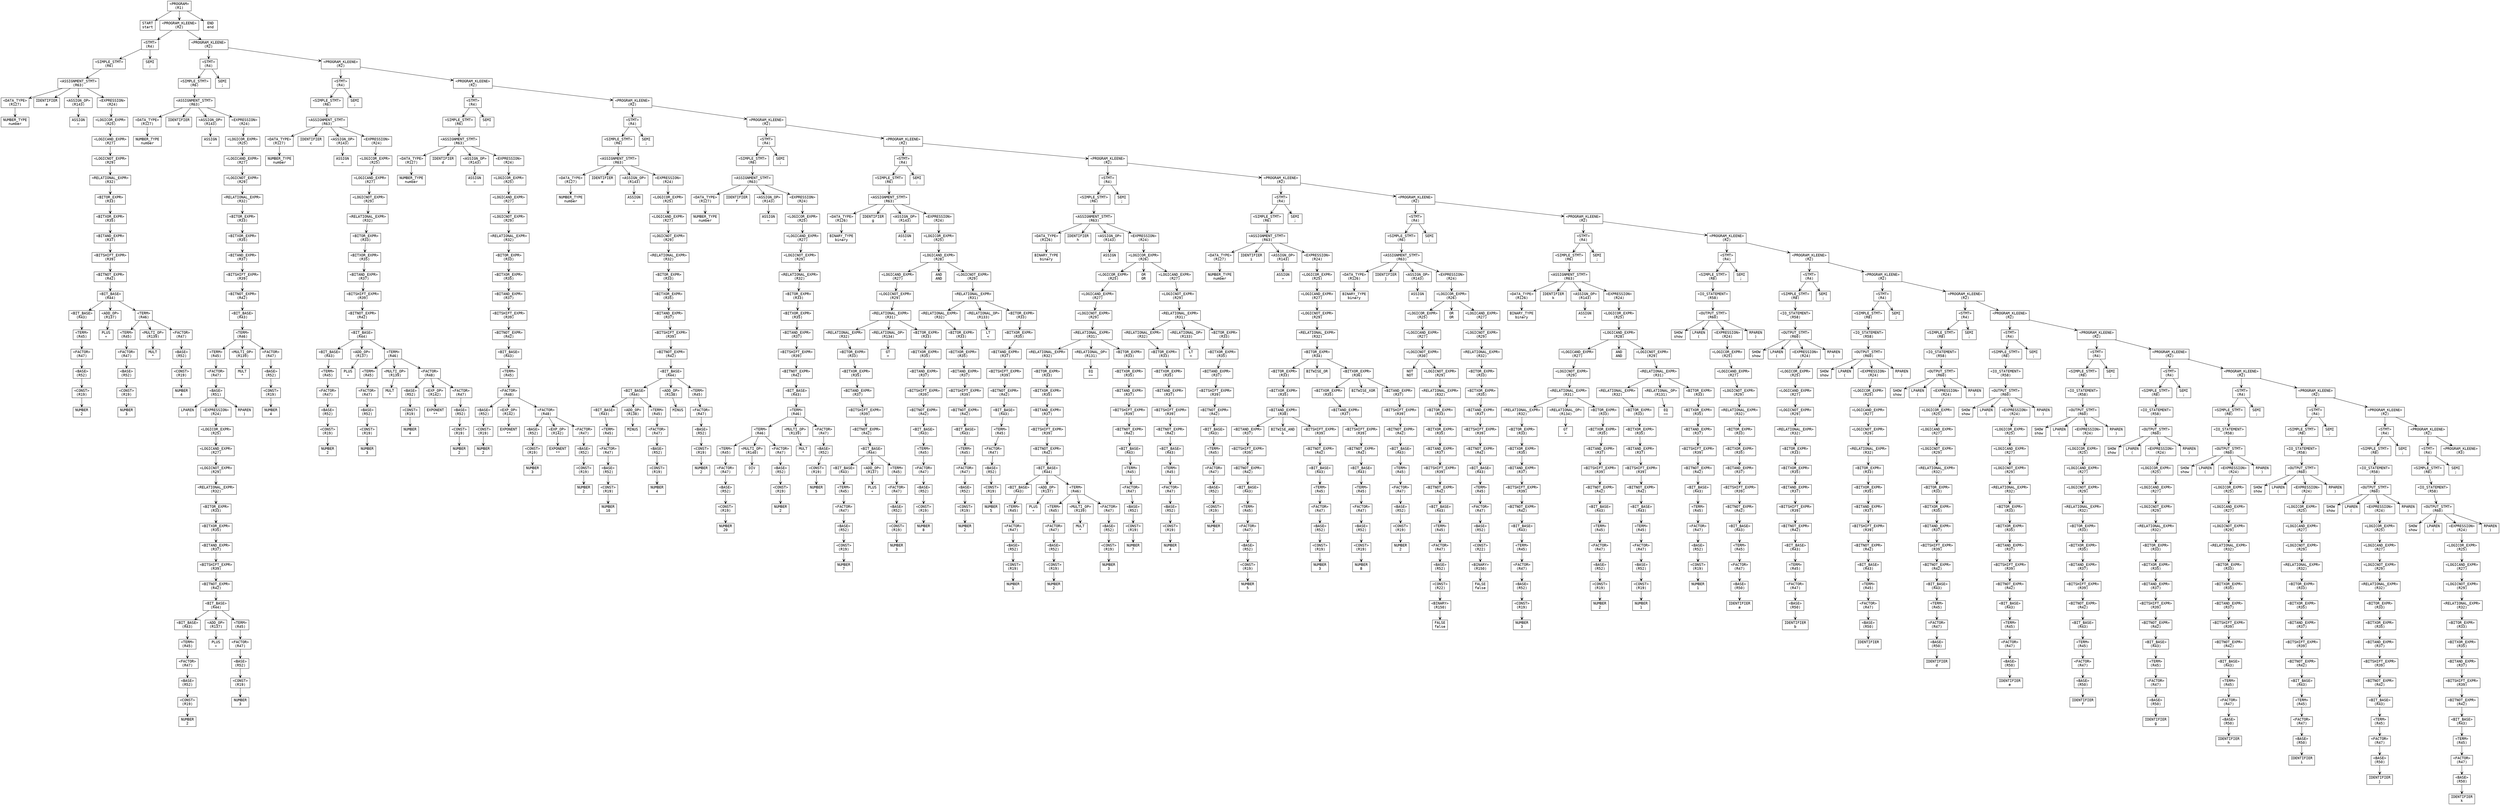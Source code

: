 digraph ParseTree {
  node [shape=box, fontname="Courier"];
  edge [arrowhead=vee];
  n700131851 [label="<PROGRAM>\n(R1)"];
  n1201800545 [label="START\nstart"];
  n700131851 -> n1201800545;
  n285769409 [label="<PROGRAM_KLEENE>\n(R2)"];
  n1536781295 [label="<STMT>\n(R4)"];
  n689754290 [label="<SIMPLE_STMT>\n(R6)"];
  n1654236199 [label="<ASSIGNMENT_STMT>\n(R63)"];
  n817180867 [label="<DATA_TYPE>\n(R127)"];
  n543417129 [label="NUMBER_TYPE\nnumber"];
  n817180867 -> n543417129;
  n1654236199 -> n817180867;
  n1865760471 [label="IDENTIFIER\na"];
  n1654236199 -> n1865760471;
  n1084360586 [label="<ASSIGN_OP>\n(R143)"];
  n1493697653 [label="ASSIGN\n="];
  n1084360586 -> n1493697653;
  n1654236199 -> n1084360586;
  n1716379350 [label="<EXPRESSION>\n(R24)"];
  n550016846 [label="<LOGICOR_EXPR>\n(R25)"];
  n1887853194 [label="<LOGICAND_EXPR>\n(R27)"];
  n1773454147 [label="<LOGICNOT_EXPR>\n(R29)"];
  n1627851725 [label="<RELATIONAL_EXPR>\n(R32)"];
  n85033540 [label="<BITOR_EXPR>\n(R33)"];
  n1199688294 [label="<BITXOR_EXPR>\n(R35)"];
  n140556046 [label="<BITAND_EXPR>\n(R37)"];
  n1373670572 [label="<BITSHIFT_EXPR>\n(R39)"];
  n1491744630 [label="<BITNOT_EXPR>\n(R42)"];
  n292619511 [label="<BIT_BASE>\n(R44)"];
  n480512272 [label="<BIT_BASE>\n(R43)"];
  n1240757188 [label="<TERM>\n(R45)"];
  n1076669451 [label="<FACTOR>\n(R47)"];
  n1499684421 [label="<BASE>\n(R52)"];
  n1697849584 [label="<CONST>\n(R19)"];
  n263394753 [label="NUMBER\n2"];
  n1697849584 -> n263394753;
  n1499684421 -> n1697849584;
  n1076669451 -> n1499684421;
  n1240757188 -> n1076669451;
  n480512272 -> n1240757188;
  n292619511 -> n480512272;
  n710589640 [label="<ADD_OP>\n(R137)"];
  n1762156208 [label="PLUS\n+"];
  n710589640 -> n1762156208;
  n292619511 -> n710589640;
  n364959681 [label="<TERM>\n(R46)"];
  n46847397 [label="<TERM>\n(R45)"];
  n2106168776 [label="<FACTOR>\n(R47)"];
  n1457498391 [label="<BASE>\n(R52)"];
  n1169294034 [label="<CONST>\n(R19)"];
  n293703740 [label="NUMBER\n3"];
  n1169294034 -> n293703740;
  n1457498391 -> n1169294034;
  n2106168776 -> n1457498391;
  n46847397 -> n2106168776;
  n364959681 -> n46847397;
  n538402833 [label="<MULTI_OP>\n(R139)"];
  n187429397 [label="MULT\n*"];
  n538402833 -> n187429397;
  n364959681 -> n538402833;
  n1583007024 [label="<FACTOR>\n(R47)"];
  n1128771255 [label="<BASE>\n(R52)"];
  n1481328934 [label="<CONST>\n(R19)"];
  n212120416 [label="NUMBER\n4"];
  n1481328934 -> n212120416;
  n1128771255 -> n1481328934;
  n1583007024 -> n1128771255;
  n364959681 -> n1583007024;
  n292619511 -> n364959681;
  n1491744630 -> n292619511;
  n1373670572 -> n1491744630;
  n140556046 -> n1373670572;
  n1199688294 -> n140556046;
  n85033540 -> n1199688294;
  n1627851725 -> n85033540;
  n1773454147 -> n1627851725;
  n1887853194 -> n1773454147;
  n550016846 -> n1887853194;
  n1716379350 -> n550016846;
  n1654236199 -> n1716379350;
  n689754290 -> n1654236199;
  n1536781295 -> n689754290;
  n81761409 [label="SEMI\n;"];
  n1536781295 -> n81761409;
  n285769409 -> n1536781295;
  n2048106683 [label="<PROGRAM_KLEENE>\n(R2)"];
  n2022954150 [label="<STMT>\n(R4)"];
  n1359300455 [label="<SIMPLE_STMT>\n(R6)"];
  n688302682 [label="<ASSIGNMENT_STMT>\n(R63)"];
  n1324859833 [label="<DATA_TYPE>\n(R127)"];
  n682035749 [label="NUMBER_TYPE\nnumber"];
  n1324859833 -> n682035749;
  n688302682 -> n1324859833;
  n1407344169 [label="IDENTIFIER\nb"];
  n688302682 -> n1407344169;
  n1336568437 [label="<ASSIGN_OP>\n(R143)"];
  n1059094576 [label="ASSIGN\n="];
  n1336568437 -> n1059094576;
  n688302682 -> n1336568437;
  n793134035 [label="<EXPRESSION>\n(R24)"];
  n1855210244 [label="<LOGICOR_EXPR>\n(R25)"];
  n1928422753 [label="<LOGICAND_EXPR>\n(R27)"];
  n1231768079 [label="<LOGICNOT_EXPR>\n(R29)"];
  n1412354090 [label="<RELATIONAL_EXPR>\n(R32)"];
  n418260424 [label="<BITOR_EXPR>\n(R33)"];
  n1640858073 [label="<BITXOR_EXPR>\n(R35)"];
  n1919255773 [label="<BITAND_EXPR>\n(R37)"];
  n1349039419 [label="<BITSHIFT_EXPR>\n(R39)"];
  n960567963 [label="<BITNOT_EXPR>\n(R42)"];
  n881821475 [label="<BIT_BASE>\n(R43)"];
  n1779613187 [label="<TERM>\n(R46)"];
  n2143690519 [label="<TERM>\n(R45)"];
  n1323452342 [label="<FACTOR>\n(R47)"];
  n110917590 [label="<BASE>\n(R51)"];
  n2038510496 [label="LPAREN\n("];
  n110917590 -> n2038510496;
  n921744672 [label="<EXPRESSION>\n(R24)"];
  n1794345919 [label="<LOGICOR_EXPR>\n(R25)"];
  n255091696 [label="<LOGICAND_EXPR>\n(R27)"];
  n2144886149 [label="<LOGICNOT_EXPR>\n(R29)"];
  n1286782699 [label="<RELATIONAL_EXPR>\n(R32)"];
  n988441265 [label="<BITOR_EXPR>\n(R33)"];
  n384677375 [label="<BITXOR_EXPR>\n(R35)"];
  n728032978 [label="<BITAND_EXPR>\n(R37)"];
  n1928872115 [label="<BITSHIFT_EXPR>\n(R39)"];
  n464389055 [label="<BITNOT_EXPR>\n(R42)"];
  n1612124024 [label="<BIT_BASE>\n(R44)"];
  n1816737758 [label="<BIT_BASE>\n(R43)"];
  n1552158524 [label="<TERM>\n(R45)"];
  n928799976 [label="<FACTOR>\n(R47)"];
  n1869146548 [label="<BASE>\n(R52)"];
  n1245365312 [label="<CONST>\n(R19)"];
  n909893588 [label="NUMBER\n2"];
  n1245365312 -> n909893588;
  n1869146548 -> n1245365312;
  n928799976 -> n1869146548;
  n1552158524 -> n928799976;
  n1816737758 -> n1552158524;
  n1612124024 -> n1816737758;
  n1674931943 [label="<ADD_OP>\n(R137)"];
  n1264066144 [label="PLUS\n+"];
  n1674931943 -> n1264066144;
  n1612124024 -> n1674931943;
  n1474087823 [label="<TERM>\n(R45)"];
  n1064397791 [label="<FACTOR>\n(R47)"];
  n2006681728 [label="<BASE>\n(R52)"];
  n2092638989 [label="<CONST>\n(R19)"];
  n1292509094 [label="NUMBER\n3"];
  n2092638989 -> n1292509094;
  n2006681728 -> n2092638989;
  n1064397791 -> n2006681728;
  n1474087823 -> n1064397791;
  n1612124024 -> n1474087823;
  n464389055 -> n1612124024;
  n1928872115 -> n464389055;
  n728032978 -> n1928872115;
  n384677375 -> n728032978;
  n988441265 -> n384677375;
  n1286782699 -> n988441265;
  n2144886149 -> n1286782699;
  n255091696 -> n2144886149;
  n1794345919 -> n255091696;
  n921744672 -> n1794345919;
  n110917590 -> n921744672;
  n2031200843 [label="RPAREN\n)"];
  n110917590 -> n2031200843;
  n1323452342 -> n110917590;
  n2143690519 -> n1323452342;
  n1779613187 -> n2143690519;
  n1390801505 [label="<MULTI_OP>\n(R139)"];
  n2011369595 [label="MULT\n*"];
  n1390801505 -> n2011369595;
  n1779613187 -> n1390801505;
  n1779029518 [label="<FACTOR>\n(R47)"];
  n515799798 [label="<BASE>\n(R52)"];
  n1672869306 [label="<CONST>\n(R19)"];
  n205148543 [label="NUMBER\n4"];
  n1672869306 -> n205148543;
  n515799798 -> n1672869306;
  n1779029518 -> n515799798;
  n1779613187 -> n1779029518;
  n881821475 -> n1779613187;
  n960567963 -> n881821475;
  n1349039419 -> n960567963;
  n1919255773 -> n1349039419;
  n1640858073 -> n1919255773;
  n418260424 -> n1640858073;
  n1412354090 -> n418260424;
  n1231768079 -> n1412354090;
  n1928422753 -> n1231768079;
  n1855210244 -> n1928422753;
  n793134035 -> n1855210244;
  n688302682 -> n793134035;
  n1359300455 -> n688302682;
  n2022954150 -> n1359300455;
  n673668944 [label="SEMI\n;"];
  n2022954150 -> n673668944;
  n2048106683 -> n2022954150;
  n1168374120 [label="<PROGRAM_KLEENE>\n(R2)"];
  n158850115 [label="<STMT>\n(R4)"];
  n1469629883 [label="<SIMPLE_STMT>\n(R6)"];
  n1163382215 [label="<ASSIGNMENT_STMT>\n(R63)"];
  n535106748 [label="<DATA_TYPE>\n(R127)"];
  n684152519 [label="NUMBER_TYPE\nnumber"];
  n535106748 -> n684152519;
  n1163382215 -> n535106748;
  n971242361 [label="IDENTIFIER\nc"];
  n1163382215 -> n971242361;
  n1109467255 [label="<ASSIGN_OP>\n(R143)"];
  n1976999035 [label="ASSIGN\n="];
  n1109467255 -> n1976999035;
  n1163382215 -> n1109467255;
  n1739955560 [label="<EXPRESSION>\n(R24)"];
  n1093372628 [label="<LOGICOR_EXPR>\n(R25)"];
  n172111902 [label="<LOGICAND_EXPR>\n(R27)"];
  n1261848681 [label="<LOGICNOT_EXPR>\n(R29)"];
  n2343610 [label="<RELATIONAL_EXPR>\n(R32)"];
  n490968384 [label="<BITOR_EXPR>\n(R33)"];
  n115006526 [label="<BITXOR_EXPR>\n(R35)"];
  n2136385932 [label="<BITAND_EXPR>\n(R37)"];
  n1635685070 [label="<BITSHIFT_EXPR>\n(R39)"];
  n1620505140 [label="<BITNOT_EXPR>\n(R42)"];
  n813562164 [label="<BIT_BASE>\n(R44)"];
  n2049780862 [label="<BIT_BASE>\n(R43)"];
  n1875912983 [label="<TERM>\n(R45)"];
  n947941771 [label="<FACTOR>\n(R47)"];
  n1743494134 [label="<BASE>\n(R52)"];
  n1958090153 [label="<CONST>\n(R19)"];
  n448791225 [label="NUMBER\n2"];
  n1958090153 -> n448791225;
  n1743494134 -> n1958090153;
  n947941771 -> n1743494134;
  n1875912983 -> n947941771;
  n2049780862 -> n1875912983;
  n813562164 -> n2049780862;
  n569844803 [label="<ADD_OP>\n(R137)"];
  n444088224 [label="PLUS\n+"];
  n569844803 -> n444088224;
  n813562164 -> n569844803;
  n1579641371 [label="<TERM>\n(R46)"];
  n1156083372 [label="<TERM>\n(R45)"];
  n1554358094 [label="<FACTOR>\n(R47)"];
  n125513285 [label="<BASE>\n(R52)"];
  n1659497219 [label="<CONST>\n(R19)"];
  n1710449916 [label="NUMBER\n3"];
  n1659497219 -> n1710449916;
  n125513285 -> n1659497219;
  n1554358094 -> n125513285;
  n1156083372 -> n1554358094;
  n1579641371 -> n1156083372;
  n366794979 [label="<MULTI_OP>\n(R139)"];
  n1259066651 [label="MULT\n*"];
  n366794979 -> n1259066651;
  n1579641371 -> n366794979;
  n1712819850 [label="<FACTOR>\n(R48)"];
  n406704688 [label="<BASE>\n(R52)"];
  n1809127956 [label="<CONST>\n(R19)"];
  n2128853368 [label="NUMBER\n4"];
  n1809127956 -> n2128853368;
  n406704688 -> n1809127956;
  n1712819850 -> n406704688;
  n609885168 [label="<EXP_OP>\n(R142)"];
  n1384177945 [label="EXPONENT\n**"];
  n609885168 -> n1384177945;
  n1712819850 -> n609885168;
  n289821927 [label="<FACTOR>\n(R47)"];
  n1921849294 [label="<BASE>\n(R52)"];
  n117180404 [label="<CONST>\n(R19)"];
  n1394718235 [label="NUMBER\n2"];
  n117180404 -> n1394718235;
  n1921849294 -> n117180404;
  n289821927 -> n1921849294;
  n1712819850 -> n289821927;
  n1579641371 -> n1712819850;
  n813562164 -> n1579641371;
  n1620505140 -> n813562164;
  n1635685070 -> n1620505140;
  n2136385932 -> n1635685070;
  n115006526 -> n2136385932;
  n490968384 -> n115006526;
  n2343610 -> n490968384;
  n1261848681 -> n2343610;
  n172111902 -> n1261848681;
  n1093372628 -> n172111902;
  n1739955560 -> n1093372628;
  n1163382215 -> n1739955560;
  n1469629883 -> n1163382215;
  n158850115 -> n1469629883;
  n1885544948 [label="SEMI\n;"];
  n158850115 -> n1885544948;
  n1168374120 -> n158850115;
  n1783266129 [label="<PROGRAM_KLEENE>\n(R2)"];
  n216994379 [label="<STMT>\n(R4)"];
  n1386278051 [label="<SIMPLE_STMT>\n(R6)"];
  n1000676226 [label="<ASSIGNMENT_STMT>\n(R63)"];
  n34369364 [label="<DATA_TYPE>\n(R127)"];
  n1980057620 [label="NUMBER_TYPE\nnumber"];
  n34369364 -> n1980057620;
  n1000676226 -> n34369364;
  n588605315 [label="IDENTIFIER\nd"];
  n1000676226 -> n588605315;
  n822022504 [label="<ASSIGN_OP>\n(R143)"];
  n1365819116 [label="ASSIGN\n="];
  n822022504 -> n1365819116;
  n1000676226 -> n822022504;
  n233904445 [label="<EXPRESSION>\n(R24)"];
  n89153151 [label="<LOGICOR_EXPR>\n(R25)"];
  n1298955244 [label="<LOGICAND_EXPR>\n(R27)"];
  n1508324211 [label="<LOGICNOT_EXPR>\n(R29)"];
  n1557852547 [label="<RELATIONAL_EXPR>\n(R32)"];
  n1543438273 [label="<BITOR_EXPR>\n(R33)"];
  n1969441865 [label="<BITXOR_EXPR>\n(R35)"];
  n360678717 [label="<BITAND_EXPR>\n(R37)"];
  n513943800 [label="<BITSHIFT_EXPR>\n(R39)"];
  n848223258 [label="<BITNOT_EXPR>\n(R42)"];
  n1566629638 [label="<BIT_BASE>\n(R43)"];
  n878706682 [label="<TERM>\n(R45)"];
  n1001776225 [label="<FACTOR>\n(R48)"];
  n2141163777 [label="<BASE>\n(R52)"];
  n618461467 [label="<CONST>\n(R19)"];
  n1865904725 [label="NUMBER\n2"];
  n618461467 -> n1865904725;
  n2141163777 -> n618461467;
  n1001776225 -> n2141163777;
  n2075460926 [label="<EXP_OP>\n(R142)"];
  n2023851216 [label="EXPONENT\n**"];
  n2075460926 -> n2023851216;
  n1001776225 -> n2075460926;
  n997637886 [label="<FACTOR>\n(R48)"];
  n1862784543 [label="<BASE>\n(R52)"];
  n1011397172 [label="<CONST>\n(R19)"];
  n1220224617 [label="NUMBER\n3"];
  n1011397172 -> n1220224617;
  n1862784543 -> n1011397172;
  n997637886 -> n1862784543;
  n1177874638 [label="<EXP_OP>\n(R142)"];
  n399667513 [label="EXPONENT\n**"];
  n1177874638 -> n399667513;
  n997637886 -> n1177874638;
  n1861396709 [label="<FACTOR>\n(R47)"];
  n2137735996 [label="<BASE>\n(R52)"];
  n515407519 [label="<CONST>\n(R19)"];
  n451387336 [label="NUMBER\n2"];
  n515407519 -> n451387336;
  n2137735996 -> n515407519;
  n1861396709 -> n2137735996;
  n997637886 -> n1861396709;
  n1001776225 -> n997637886;
  n878706682 -> n1001776225;
  n1566629638 -> n878706682;
  n848223258 -> n1566629638;
  n513943800 -> n848223258;
  n360678717 -> n513943800;
  n1969441865 -> n360678717;
  n1543438273 -> n1969441865;
  n1557852547 -> n1543438273;
  n1508324211 -> n1557852547;
  n1298955244 -> n1508324211;
  n89153151 -> n1298955244;
  n233904445 -> n89153151;
  n1000676226 -> n233904445;
  n1386278051 -> n1000676226;
  n216994379 -> n1386278051;
  n1638509041 [label="SEMI\n;"];
  n216994379 -> n1638509041;
  n1783266129 -> n216994379;
  n1157522523 [label="<PROGRAM_KLEENE>\n(R2)"];
  n426751709 [label="<STMT>\n(R4)"];
  n1062237159 [label="<SIMPLE_STMT>\n(R6)"];
  n320517085 [label="<ASSIGNMENT_STMT>\n(R63)"];
  n619823449 [label="<DATA_TYPE>\n(R127)"];
  n1078743620 [label="NUMBER_TYPE\nnumber"];
  n619823449 -> n1078743620;
  n320517085 -> n619823449;
  n2084556513 [label="IDENTIFIER\ne"];
  n320517085 -> n2084556513;
  n989667040 [label="<ASSIGN_OP>\n(R143)"];
  n271379439 [label="ASSIGN\n="];
  n989667040 -> n271379439;
  n320517085 -> n989667040;
  n844121564 [label="<EXPRESSION>\n(R24)"];
  n815455665 [label="<LOGICOR_EXPR>\n(R25)"];
  n1648545628 [label="<LOGICAND_EXPR>\n(R27)"];
  n356922216 [label="<LOGICNOT_EXPR>\n(R29)"];
  n621345465 [label="<RELATIONAL_EXPR>\n(R32)"];
  n1134152956 [label="<BITOR_EXPR>\n(R33)"];
  n928371708 [label="<BITXOR_EXPR>\n(R35)"];
  n321678093 [label="<BITAND_EXPR>\n(R37)"];
  n1897105123 [label="<BITSHIFT_EXPR>\n(R39)"];
  n2086685201 [label="<BITNOT_EXPR>\n(R42)"];
  n1706277970 [label="<BIT_BASE>\n(R44)"];
  n364365802 [label="<BIT_BASE>\n(R44)"];
  n2029944609 [label="<BIT_BASE>\n(R43)"];
  n112231149 [label="<TERM>\n(R45)"];
  n2115632965 [label="<FACTOR>\n(R47)"];
  n1429929979 [label="<BASE>\n(R52)"];
  n1589019914 [label="<CONST>\n(R19)"];
  n1553191899 [label="NUMBER\n10"];
  n1589019914 -> n1553191899;
  n1429929979 -> n1589019914;
  n2115632965 -> n1429929979;
  n112231149 -> n2115632965;
  n2029944609 -> n112231149;
  n364365802 -> n2029944609;
  n1833037019 [label="<ADD_OP>\n(R138)"];
  n1862665135 [label="MINUS\n-"];
  n1833037019 -> n1862665135;
  n364365802 -> n1833037019;
  n99767696 [label="<TERM>\n(R45)"];
  n1195197438 [label="<FACTOR>\n(R47)"];
  n628644086 [label="<BASE>\n(R52)"];
  n2059156621 [label="<CONST>\n(R19)"];
  n1844816031 [label="NUMBER\n4"];
  n2059156621 -> n1844816031;
  n628644086 -> n2059156621;
  n1195197438 -> n628644086;
  n99767696 -> n1195197438;
  n364365802 -> n99767696;
  n1706277970 -> n364365802;
  n1081746540 [label="<ADD_OP>\n(R138)"];
  n656571261 [label="MINUS\n-"];
  n1081746540 -> n656571261;
  n1706277970 -> n1081746540;
  n1013015360 [label="<TERM>\n(R45)"];
  n2089850115 [label="<FACTOR>\n(R47)"];
  n1834522553 [label="<BASE>\n(R52)"];
  n1494610172 [label="<CONST>\n(R19)"];
  n1859777533 [label="NUMBER\n2"];
  n1494610172 -> n1859777533;
  n1834522553 -> n1494610172;
  n2089850115 -> n1834522553;
  n1013015360 -> n2089850115;
  n1706277970 -> n1013015360;
  n2086685201 -> n1706277970;
  n1897105123 -> n2086685201;
  n321678093 -> n1897105123;
  n928371708 -> n321678093;
  n1134152956 -> n928371708;
  n621345465 -> n1134152956;
  n356922216 -> n621345465;
  n1648545628 -> n356922216;
  n815455665 -> n1648545628;
  n844121564 -> n815455665;
  n320517085 -> n844121564;
  n1062237159 -> n320517085;
  n426751709 -> n1062237159;
  n379145128 [label="SEMI\n;"];
  n426751709 -> n379145128;
  n1157522523 -> n426751709;
  n1070986141 [label="<PROGRAM_KLEENE>\n(R2)"];
  n1227974283 [label="<STMT>\n(R4)"];
  n1758863947 [label="<SIMPLE_STMT>\n(R6)"];
  n885973234 [label="<ASSIGNMENT_STMT>\n(R63)"];
  n613917933 [label="<DATA_TYPE>\n(R127)"];
  n1724943306 [label="NUMBER_TYPE\nnumber"];
  n613917933 -> n1724943306;
  n885973234 -> n613917933;
  n1070410017 [label="IDENTIFIER\nf"];
  n885973234 -> n1070410017;
  n2093455194 [label="<ASSIGN_OP>\n(R143)"];
  n1701770467 [label="ASSIGN\n="];
  n2093455194 -> n1701770467;
  n885973234 -> n2093455194;
  n126008671 [label="<EXPRESSION>\n(R24)"];
  n1364199599 [label="<LOGICOR_EXPR>\n(R25)"];
  n300755096 [label="<LOGICAND_EXPR>\n(R27)"];
  n62263210 [label="<LOGICNOT_EXPR>\n(R29)"];
  n290206406 [label="<RELATIONAL_EXPR>\n(R32)"];
  n1074287920 [label="<BITOR_EXPR>\n(R33)"];
  n953752641 [label="<BITXOR_EXPR>\n(R35)"];
  n186748847 [label="<BITAND_EXPR>\n(R37)"];
  n2072729103 [label="<BITSHIFT_EXPR>\n(R39)"];
  n2032676251 [label="<BITNOT_EXPR>\n(R42)"];
  n165875179 [label="<BIT_BASE>\n(R43)"];
  n246986639 [label="<TERM>\n(R46)"];
  n799191929 [label="<TERM>\n(R46)"];
  n400431075 [label="<TERM>\n(R45)"];
  n113499302 [label="<FACTOR>\n(R47)"];
  n1301026622 [label="<BASE>\n(R52)"];
  n1997495437 [label="<CONST>\n(R19)"];
  n269036672 [label="NUMBER\n20"];
  n1997495437 -> n269036672;
  n1301026622 -> n1997495437;
  n113499302 -> n1301026622;
  n400431075 -> n113499302;
  n799191929 -> n400431075;
  n137884875 [label="<MULTI_OP>\n(R140)"];
  n623851284 [label="DIV\n/"];
  n137884875 -> n623851284;
  n799191929 -> n137884875;
  n675937288 [label="<FACTOR>\n(R47)"];
  n1912453293 [label="<BASE>\n(R52)"];
  n1180408821 [label="<CONST>\n(R19)"];
  n437289917 [label="NUMBER\n2"];
  n1180408821 -> n437289917;
  n1912453293 -> n1180408821;
  n675937288 -> n1912453293;
  n799191929 -> n675937288;
  n246986639 -> n799191929;
  n2111739211 [label="<MULTI_OP>\n(R139)"];
  n1643803277 [label="MULT\n*"];
  n2111739211 -> n1643803277;
  n246986639 -> n2111739211;
  n2070202740 [label="<FACTOR>\n(R47)"];
  n1710727374 [label="<BASE>\n(R52)"];
  n1812596214 [label="<CONST>\n(R19)"];
  n1591114976 [label="NUMBER\n5"];
  n1812596214 -> n1591114976;
  n1710727374 -> n1812596214;
  n2070202740 -> n1710727374;
  n246986639 -> n2070202740;
  n165875179 -> n246986639;
  n2032676251 -> n165875179;
  n2072729103 -> n2032676251;
  n186748847 -> n2072729103;
  n953752641 -> n186748847;
  n1074287920 -> n953752641;
  n290206406 -> n1074287920;
  n62263210 -> n290206406;
  n300755096 -> n62263210;
  n1364199599 -> n300755096;
  n126008671 -> n1364199599;
  n885973234 -> n126008671;
  n1758863947 -> n885973234;
  n1227974283 -> n1758863947;
  n61088039 [label="SEMI\n;"];
  n1227974283 -> n61088039;
  n1070986141 -> n1227974283;
  n1527582797 [label="<PROGRAM_KLEENE>\n(R2)"];
  n1729403759 [label="<STMT>\n(R4)"];
  n172542481 [label="<SIMPLE_STMT>\n(R6)"];
  n675770214 [label="<ASSIGNMENT_STMT>\n(R63)"];
  n461086043 [label="<DATA_TYPE>\n(R126)"];
  n1492624056 [label="BINARY_TYPE\nbinary"];
  n461086043 -> n1492624056;
  n675770214 -> n461086043;
  n337896437 [label="IDENTIFIER\ng"];
  n675770214 -> n337896437;
  n118260296 [label="<ASSIGN_OP>\n(R143)"];
  n1088050871 [label="ASSIGN\n="];
  n118260296 -> n1088050871;
  n675770214 -> n118260296;
  n626908790 [label="<EXPRESSION>\n(R24)"];
  n778743139 [label="<LOGICOR_EXPR>\n(R25)"];
  n1293382692 [label="<LOGICAND_EXPR>\n(R28)"];
  n1609235679 [label="<LOGICAND_EXPR>\n(R27)"];
  n344926010 [label="<LOGICNOT_EXPR>\n(R29)"];
  n1878364541 [label="<RELATIONAL_EXPR>\n(R31)"];
  n431324915 [label="<RELATIONAL_EXPR>\n(R32)"];
  n288449822 [label="<BITOR_EXPR>\n(R33)"];
  n2095720181 [label="<BITXOR_EXPR>\n(R35)"];
  n1062678124 [label="<BITAND_EXPR>\n(R37)"];
  n220700051 [label="<BITSHIFT_EXPR>\n(R39)"];
  n396624060 [label="<BITNOT_EXPR>\n(R42)"];
  n978604339 [label="<BIT_BASE>\n(R44)"];
  n1014381659 [label="<BIT_BASE>\n(R43)"];
  n218953027 [label="<TERM>\n(R45)"];
  n983213502 [label="<FACTOR>\n(R47)"];
  n585082391 [label="<BASE>\n(R52)"];
  n801559283 [label="<CONST>\n(R19)"];
  n1166707877 [label="NUMBER\n7"];
  n801559283 -> n1166707877;
  n585082391 -> n801559283;
  n983213502 -> n585082391;
  n218953027 -> n983213502;
  n1014381659 -> n218953027;
  n978604339 -> n1014381659;
  n710043391 [label="<ADD_OP>\n(R137)"];
  n1969394364 [label="PLUS\n+"];
  n710043391 -> n1969394364;
  n978604339 -> n710043391;
  n1823119273 [label="<TERM>\n(R45)"];
  n2102710589 [label="<FACTOR>\n(R47)"];
  n1149773302 [label="<BASE>\n(R52)"];
  n631158953 [label="<CONST>\n(R19)"];
  n498168940 [label="NUMBER\n3"];
  n631158953 -> n498168940;
  n1149773302 -> n631158953;
  n2102710589 -> n1149773302;
  n1823119273 -> n2102710589;
  n978604339 -> n1823119273;
  n396624060 -> n978604339;
  n220700051 -> n396624060;
  n1062678124 -> n220700051;
  n2095720181 -> n1062678124;
  n288449822 -> n2095720181;
  n431324915 -> n288449822;
  n1878364541 -> n431324915;
  n1186436062 [label="<RELATIONAL_OP>\n(R134)"];
  n1133885803 [label="GT\n>"];
  n1186436062 -> n1133885803;
  n1878364541 -> n1186436062;
  n320739904 [label="<BITOR_EXPR>\n(R33)"];
  n93982299 [label="<BITXOR_EXPR>\n(R35)"];
  n2143896661 [label="<BITAND_EXPR>\n(R37)"];
  n293205030 [label="<BITSHIFT_EXPR>\n(R39)"];
  n1926639699 [label="<BITNOT_EXPR>\n(R42)"];
  n669716612 [label="<BIT_BASE>\n(R43)"];
  n305468352 [label="<TERM>\n(R45)"];
  n1286802788 [label="<FACTOR>\n(R47)"];
  n262469641 [label="<BASE>\n(R52)"];
  n1890887241 [label="<CONST>\n(R19)"];
  n1252331660 [label="NUMBER\n8"];
  n1890887241 -> n1252331660;
  n262469641 -> n1890887241;
  n1286802788 -> n262469641;
  n305468352 -> n1286802788;
  n669716612 -> n305468352;
  n1926639699 -> n669716612;
  n293205030 -> n1926639699;
  n2143896661 -> n293205030;
  n93982299 -> n2143896661;
  n320739904 -> n93982299;
  n1878364541 -> n320739904;
  n344926010 -> n1878364541;
  n1609235679 -> n344926010;
  n1293382692 -> n1609235679;
  n514456721 [label="AND\nAND"];
  n1293382692 -> n514456721;
  n920988669 [label="<LOGICNOT_EXPR>\n(R29)"];
  n1672889734 [label="<RELATIONAL_EXPR>\n(R31)"];
  n24446988 [label="<RELATIONAL_EXPR>\n(R32)"];
  n1349071303 [label="<BITOR_EXPR>\n(R33)"];
  n1338786548 [label="<BITXOR_EXPR>\n(R35)"];
  n503817470 [label="<BITAND_EXPR>\n(R37)"];
  n932969050 [label="<BITSHIFT_EXPR>\n(R39)"];
  n778371687 [label="<BITNOT_EXPR>\n(R42)"];
  n59977405 [label="<BIT_BASE>\n(R43)"];
  n546327141 [label="<TERM>\n(R45)"];
  n1219575047 [label="<FACTOR>\n(R47)"];
  n1312909388 [label="<BASE>\n(R52)"];
  n1421689343 [label="<CONST>\n(R19)"];
  n1985800815 [label="NUMBER\n2"];
  n1421689343 -> n1985800815;
  n1312909388 -> n1421689343;
  n1219575047 -> n1312909388;
  n546327141 -> n1219575047;
  n59977405 -> n546327141;
  n778371687 -> n59977405;
  n932969050 -> n778371687;
  n503817470 -> n932969050;
  n1338786548 -> n503817470;
  n1349071303 -> n1338786548;
  n24446988 -> n1349071303;
  n1672889734 -> n24446988;
  n927250598 [label="<RELATIONAL_OP>\n(R133)"];
  n1912780042 [label="LT\n<"];
  n927250598 -> n1912780042;
  n1672889734 -> n927250598;
  n1276030988 [label="<BITOR_EXPR>\n(R33)"];
  n1569731696 [label="<BITXOR_EXPR>\n(R35)"];
  n1325610732 [label="<BITAND_EXPR>\n(R37)"];
  n684617955 [label="<BITSHIFT_EXPR>\n(R39)"];
  n301542182 [label="<BITNOT_EXPR>\n(R42)"];
  n1293336285 [label="<BIT_BASE>\n(R43)"];
  n468997573 [label="<TERM>\n(R45)"];
  n1088845616 [label="<FACTOR>\n(R47)"];
  n404669457 [label="<BASE>\n(R52)"];
  n1611035033 [label="<CONST>\n(R19)"];
  n1508198945 [label="NUMBER\n5"];
  n1611035033 -> n1508198945;
  n404669457 -> n1611035033;
  n1088845616 -> n404669457;
  n468997573 -> n1088845616;
  n1293336285 -> n468997573;
  n301542182 -> n1293336285;
  n684617955 -> n301542182;
  n1325610732 -> n684617955;
  n1569731696 -> n1325610732;
  n1276030988 -> n1569731696;
  n1672889734 -> n1276030988;
  n920988669 -> n1672889734;
  n1293382692 -> n920988669;
  n778743139 -> n1293382692;
  n626908790 -> n778743139;
  n675770214 -> n626908790;
  n172542481 -> n675770214;
  n1729403759 -> n172542481;
  n717875674 [label="SEMI\n;"];
  n1729403759 -> n717875674;
  n1527582797 -> n1729403759;
  n1142529758 [label="<PROGRAM_KLEENE>\n(R2)"];
  n390116733 [label="<STMT>\n(R4)"];
  n1686585846 [label="<SIMPLE_STMT>\n(R6)"];
  n23458693 [label="<ASSIGNMENT_STMT>\n(R63)"];
  n159543833 [label="<DATA_TYPE>\n(R126)"];
  n461096201 [label="BINARY_TYPE\nbinary"];
  n159543833 -> n461096201;
  n23458693 -> n159543833;
  n1169014625 [label="IDENTIFIER\nh"];
  n23458693 -> n1169014625;
  n1803195786 [label="<ASSIGN_OP>\n(R143)"];
  n1903308870 [label="ASSIGN\n="];
  n1803195786 -> n1903308870;
  n23458693 -> n1803195786;
  n887415020 [label="<EXPRESSION>\n(R24)"];
  n479860646 [label="<LOGICOR_EXPR>\n(R26)"];
  n603133818 [label="<LOGICOR_EXPR>\n(R25)"];
  n1139008322 [label="<LOGICAND_EXPR>\n(R27)"];
  n1351850066 [label="<LOGICNOT_EXPR>\n(R29)"];
  n486052545 [label="<RELATIONAL_EXPR>\n(R31)"];
  n655040227 [label="<RELATIONAL_EXPR>\n(R32)"];
  n2066612403 [label="<BITOR_EXPR>\n(R33)"];
  n934499980 [label="<BITXOR_EXPR>\n(R35)"];
  n1862644769 [label="<BITAND_EXPR>\n(R37)"];
  n268845860 [label="<BITSHIFT_EXPR>\n(R39)"];
  n455533071 [label="<BITNOT_EXPR>\n(R42)"];
  n906805457 [label="<BIT_BASE>\n(R44)"];
  n1961545357 [label="<BIT_BASE>\n(R43)"];
  n1448586327 [label="<TERM>\n(R45)"];
  n2060257800 [label="<FACTOR>\n(R47)"];
  n706172872 [label="<BASE>\n(R52)"];
  n137063073 [label="<CONST>\n(R19)"];
  n1677023975 [label="NUMBER\n1"];
  n137063073 -> n1677023975;
  n706172872 -> n137063073;
  n2060257800 -> n706172872;
  n1448586327 -> n2060257800;
  n1961545357 -> n1448586327;
  n906805457 -> n1961545357;
  n1912242651 [label="<ADD_OP>\n(R137)"];
  n1640177979 [label="PLUS\n+"];
  n1912242651 -> n1640177979;
  n906805457 -> n1912242651;
  n846082496 [label="<TERM>\n(R46)"];
  n2072340232 [label="<TERM>\n(R45)"];
  n1582614010 [label="<FACTOR>\n(R47)"];
  n652672498 [label="<BASE>\n(R52)"];
  n1707419871 [label="<CONST>\n(R19)"];
  n891858504 [label="NUMBER\n2"];
  n1707419871 -> n891858504;
  n652672498 -> n1707419871;
  n1582614010 -> n652672498;
  n2072340232 -> n1582614010;
  n846082496 -> n2072340232;
  n1303107074 [label="<MULTI_OP>\n(R139)"];
  n1555282728 [label="MULT\n*"];
  n1303107074 -> n1555282728;
  n846082496 -> n1303107074;
  n285008817 [label="<FACTOR>\n(R47)"];
  n1616266504 [label="<BASE>\n(R52)"];
  n1935578310 [label="<CONST>\n(R19)"];
  n854920062 [label="NUMBER\n3"];
  n1935578310 -> n854920062;
  n1616266504 -> n1935578310;
  n285008817 -> n1616266504;
  n846082496 -> n285008817;
  n906805457 -> n846082496;
  n455533071 -> n906805457;
  n268845860 -> n455533071;
  n1862644769 -> n268845860;
  n934499980 -> n1862644769;
  n2066612403 -> n934499980;
  n655040227 -> n2066612403;
  n486052545 -> n655040227;
  n1164154874 [label="<RELATIONAL_OP>\n(R131)"];
  n399504475 [label="EQ\n=="];
  n1164154874 -> n399504475;
  n486052545 -> n1164154874;
  n280013504 [label="<BITOR_EXPR>\n(R33)"];
  n168095059 [label="<BITXOR_EXPR>\n(R35)"];
  n1392601006 [label="<BITAND_EXPR>\n(R37)"];
  n990129337 [label="<BITSHIFT_EXPR>\n(R39)"];
  n787965875 [label="<BITNOT_EXPR>\n(R42)"];
  n53770571 [label="<BIT_BASE>\n(R43)"];
  n1531986580 [label="<TERM>\n(R45)"];
  n1093393571 [label="<FACTOR>\n(R47)"];
  n1416950218 [label="<BASE>\n(R52)"];
  n1957307438 [label="<CONST>\n(R19)"];
  n767003853 [label="NUMBER\n7"];
  n1957307438 -> n767003853;
  n1416950218 -> n1957307438;
  n1093393571 -> n1416950218;
  n1531986580 -> n1093393571;
  n53770571 -> n1531986580;
  n787965875 -> n53770571;
  n990129337 -> n787965875;
  n1392601006 -> n990129337;
  n168095059 -> n1392601006;
  n280013504 -> n168095059;
  n486052545 -> n280013504;
  n1351850066 -> n486052545;
  n1139008322 -> n1351850066;
  n603133818 -> n1139008322;
  n479860646 -> n603133818;
  n853967644 [label="OR\nOR"];
  n479860646 -> n853967644;
  n1106234923 [label="<LOGICAND_EXPR>\n(R27)"];
  n1681987948 [label="<LOGICNOT_EXPR>\n(R29)"];
  n1963008205 [label="<RELATIONAL_EXPR>\n(R31)"];
  n1937351442 [label="<RELATIONAL_EXPR>\n(R32)"];
  n1289266624 [label="<BITOR_EXPR>\n(R33)"];
  n540958542 [label="<BITXOR_EXPR>\n(R35)"];
  n1556419788 [label="<BITAND_EXPR>\n(R37)"];
  n1645895029 [label="<BITSHIFT_EXPR>\n(R39)"];
  n1801781843 [label="<BITNOT_EXPR>\n(R42)"];
  n963900510 [label="<BIT_BASE>\n(R43)"];
  n1306846408 [label="<TERM>\n(R45)"];
  n2108029428 [label="<FACTOR>\n(R47)"];
  n1041308553 [label="<BASE>\n(R52)"];
  n409393425 [label="<CONST>\n(R19)"];
  n1917762673 [label="NUMBER\n4"];
  n409393425 -> n1917762673;
  n1041308553 -> n409393425;
  n2108029428 -> n1041308553;
  n1306846408 -> n2108029428;
  n963900510 -> n1306846408;
  n1801781843 -> n963900510;
  n1645895029 -> n1801781843;
  n1556419788 -> n1645895029;
  n540958542 -> n1556419788;
  n1289266624 -> n540958542;
  n1937351442 -> n1289266624;
  n1963008205 -> n1937351442;
  n544641429 [label="<RELATIONAL_OP>\n(R133)"];
  n378346305 [label="LT\n<"];
  n544641429 -> n378346305;
  n1963008205 -> n544641429;
  n940439248 [label="<BITOR_EXPR>\n(R33)"];
  n1059551380 [label="<BITXOR_EXPR>\n(R35)"];
  n734641372 [label="<BITAND_EXPR>\n(R37)"];
  n1432419831 [label="<BITSHIFT_EXPR>\n(R39)"];
  n34351869 [label="<BITNOT_EXPR>\n(R42)"];
  n116068848 [label="<BIT_BASE>\n(R43)"];
  n1621254829 [label="<TERM>\n(R45)"];
  n855614475 [label="<FACTOR>\n(R47)"];
  n1372007275 [label="<BASE>\n(R52)"];
  n268289074 [label="<CONST>\n(R19)"];
  n2084137066 [label="NUMBER\n2"];
  n268289074 -> n2084137066;
  n1372007275 -> n268289074;
  n855614475 -> n1372007275;
  n1621254829 -> n855614475;
  n116068848 -> n1621254829;
  n34351869 -> n116068848;
  n1432419831 -> n34351869;
  n734641372 -> n1432419831;
  n1059551380 -> n734641372;
  n940439248 -> n1059551380;
  n1963008205 -> n940439248;
  n1681987948 -> n1963008205;
  n1106234923 -> n1681987948;
  n479860646 -> n1106234923;
  n887415020 -> n479860646;
  n23458693 -> n887415020;
  n1686585846 -> n23458693;
  n390116733 -> n1686585846;
  n866735130 [label="SEMI\n;"];
  n390116733 -> n866735130;
  n1142529758 -> n390116733;
  n1541254519 [label="<PROGRAM_KLEENE>\n(R2)"];
  n979381866 [label="<STMT>\n(R4)"];
  n221080436 [label="<SIMPLE_STMT>\n(R6)"];
  n1960699727 [label="<ASSIGNMENT_STMT>\n(R63)"];
  n1121802934 [label="<DATA_TYPE>\n(R127)"];
  n2046115833 [label="NUMBER_TYPE\nnumber"];
  n1121802934 -> n2046115833;
  n1960699727 -> n1121802934;
  n535137656 [label="IDENTIFIER\ni"];
  n1960699727 -> n535137656;
  n68810324 [label="<ASSIGN_OP>\n(R143)"];
  n750326923 [label="ASSIGN\n="];
  n68810324 -> n750326923;
  n1960699727 -> n68810324;
  n2086927378 [label="<EXPRESSION>\n(R24)"];
  n1339961515 [label="<LOGICOR_EXPR>\n(R25)"];
  n79610962 [label="<LOGICAND_EXPR>\n(R27)"];
  n1623688450 [label="<LOGICNOT_EXPR>\n(R29)"];
  n52917860 [label="<RELATIONAL_EXPR>\n(R32)"];
  n1036146115 [label="<BITOR_EXPR>\n(R34)"];
  n1328323197 [label="<BITOR_EXPR>\n(R33)"];
  n320858383 [label="<BITXOR_EXPR>\n(R35)"];
  n724777310 [label="<BITAND_EXPR>\n(R38)"];
  n74456502 [label="<BITAND_EXPR>\n(R37)"];
  n799313975 [label="<BITSHIFT_EXPR>\n(R39)"];
  n1134515037 [label="<BITNOT_EXPR>\n(R42)"];
  n1909746617 [label="<BIT_BASE>\n(R43)"];
  n1976386968 [label="<TERM>\n(R45)"];
  n2128823870 [label="<FACTOR>\n(R47)"];
  n1197471492 [label="<BASE>\n(R52)"];
  n361022965 [label="<CONST>\n(R19)"];
  n175813464 [label="NUMBER\n5"];
  n361022965 -> n175813464;
  n1197471492 -> n361022965;
  n2128823870 -> n1197471492;
  n1976386968 -> n2128823870;
  n1909746617 -> n1976386968;
  n1134515037 -> n1909746617;
  n799313975 -> n1134515037;
  n74456502 -> n799313975;
  n724777310 -> n74456502;
  n1858913951 [label="BITWISE_AND\n&"];
  n724777310 -> n1858913951;
  n1444146069 [label="<BITSHIFT_EXPR>\n(R39)"];
  n1695233999 [label="<BITNOT_EXPR>\n(R42)"];
  n984918085 [label="<BIT_BASE>\n(R43)"];
  n851732914 [label="<TERM>\n(R45)"];
  n2076341052 [label="<FACTOR>\n(R47)"];
  n1196136132 [label="<BASE>\n(R52)"];
  n1478686952 [label="<CONST>\n(R19)"];
  n1228571559 [label="NUMBER\n3"];
  n1478686952 -> n1228571559;
  n1196136132 -> n1478686952;
  n2076341052 -> n1196136132;
  n851732914 -> n2076341052;
  n984918085 -> n851732914;
  n1695233999 -> n984918085;
  n1444146069 -> n1695233999;
  n724777310 -> n1444146069;
  n320858383 -> n724777310;
  n1328323197 -> n320858383;
  n1036146115 -> n1328323197;
  n562647599 [label="BITWISE_OR\n|"];
  n1036146115 -> n562647599;
  n988749164 [label="<BITXOR_EXPR>\n(R36)"];
  n1967478625 [label="<BITXOR_EXPR>\n(R35)"];
  n1753208277 [label="<BITAND_EXPR>\n(R37)"];
  n51182303 [label="<BITSHIFT_EXPR>\n(R39)"];
  n1103795119 [label="<BITNOT_EXPR>\n(R42)"];
  n518732456 [label="<BIT_BASE>\n(R43)"];
  n137135581 [label="<TERM>\n(R45)"];
  n1813138437 [label="<FACTOR>\n(R47)"];
  n2035350979 [label="<BASE>\n(R52)"];
  n1051309627 [label="<CONST>\n(R19)"];
  n1380437598 [label="NUMBER\n8"];
  n1051309627 -> n1380437598;
  n2035350979 -> n1051309627;
  n1813138437 -> n2035350979;
  n137135581 -> n1813138437;
  n518732456 -> n137135581;
  n1103795119 -> n518732456;
  n51182303 -> n1103795119;
  n1753208277 -> n51182303;
  n1967478625 -> n1753208277;
  n988749164 -> n1967478625;
  n751555191 [label="BITWISE_XOR\n^"];
  n988749164 -> n751555191;
  n1384881352 [label="<BITAND_EXPR>\n(R37)"];
  n559997132 [label="<BITSHIFT_EXPR>\n(R39)"];
  n1295646592 [label="<BITNOT_EXPR>\n(R42)"];
  n1066652730 [label="<BIT_BASE>\n(R43)"];
  n837837532 [label="<TERM>\n(R45)"];
  n389055150 [label="<FACTOR>\n(R47)"];
  n368552503 [label="<BASE>\n(R52)"];
  n879005367 [label="<CONST>\n(R19)"];
  n103869541 [label="NUMBER\n2"];
  n879005367 -> n103869541;
  n368552503 -> n879005367;
  n389055150 -> n368552503;
  n837837532 -> n389055150;
  n1066652730 -> n837837532;
  n1295646592 -> n1066652730;
  n559997132 -> n1295646592;
  n1384881352 -> n559997132;
  n988749164 -> n1384881352;
  n1036146115 -> n988749164;
  n52917860 -> n1036146115;
  n1623688450 -> n52917860;
  n79610962 -> n1623688450;
  n1339961515 -> n79610962;
  n2086927378 -> n1339961515;
  n1960699727 -> n2086927378;
  n221080436 -> n1960699727;
  n979381866 -> n221080436;
  n352726015 [label="SEMI\n;"];
  n979381866 -> n352726015;
  n1541254519 -> n979381866;
  n1032359290 [label="<PROGRAM_KLEENE>\n(R2)"];
  n764001610 [label="<STMT>\n(R4)"];
  n752566106 [label="<SIMPLE_STMT>\n(R6)"];
  n136749293 [label="<ASSIGNMENT_STMT>\n(R63)"];
  n1899765710 [label="<DATA_TYPE>\n(R126)"];
  n297766734 [label="BINARY_TYPE\nbinary"];
  n1899765710 -> n297766734;
  n136749293 -> n1899765710;
  n1693139916 [label="IDENTIFIER\nj"];
  n136749293 -> n1693139916;
  n1509402228 [label="<ASSIGN_OP>\n(R143)"];
  n1210319083 [label="ASSIGN\n="];
  n1509402228 -> n1210319083;
  n136749293 -> n1509402228;
  n621556574 [label="<EXPRESSION>\n(R24)"];
  n466088208 [label="<LOGICOR_EXPR>\n(R26)"];
  n2145853466 [label="<LOGICOR_EXPR>\n(R25)"];
  n397169749 [label="<LOGICAND_EXPR>\n(R27)"];
  n1409155901 [label="<LOGICNOT_EXPR>\n(R30)"];
  n1997874979 [label="NOT\nNOT"];
  n1409155901 -> n1997874979;
  n833895979 [label="<LOGICNOT_EXPR>\n(R29)"];
  n1154468532 [label="<RELATIONAL_EXPR>\n(R32)"];
  n1728827131 [label="<BITOR_EXPR>\n(R33)"];
  n972673286 [label="<BITXOR_EXPR>\n(R35)"];
  n690808180 [label="<BITAND_EXPR>\n(R37)"];
  n327946383 [label="<BITSHIFT_EXPR>\n(R39)"];
  n717846547 [label="<BITNOT_EXPR>\n(R42)"];
  n1573907885 [label="<BIT_BASE>\n(R43)"];
  n327590949 [label="<TERM>\n(R45)"];
  n1627244210 [label="<FACTOR>\n(R47)"];
  n26551134 [label="<BASE>\n(R52)"];
  n588579908 [label="<CONST>\n(R22)"];
  n93596559 [label="<BINARY>\n(R150)"];
  n198358489 [label="FALSE\nfalse"];
  n93596559 -> n198358489;
  n588579908 -> n93596559;
  n26551134 -> n588579908;
  n1627244210 -> n26551134;
  n327590949 -> n1627244210;
  n1573907885 -> n327590949;
  n717846547 -> n1573907885;
  n327946383 -> n717846547;
  n690808180 -> n327946383;
  n972673286 -> n690808180;
  n1728827131 -> n972673286;
  n1154468532 -> n1728827131;
  n833895979 -> n1154468532;
  n1409155901 -> n833895979;
  n397169749 -> n1409155901;
  n2145853466 -> n397169749;
  n466088208 -> n2145853466;
  n603322414 [label="OR\nOR"];
  n466088208 -> n603322414;
  n675934000 [label="<LOGICAND_EXPR>\n(R27)"];
  n203776485 [label="<LOGICNOT_EXPR>\n(R29)"];
  n306667973 [label="<RELATIONAL_EXPR>\n(R32)"];
  n520085291 [label="<BITOR_EXPR>\n(R33)"];
  n2032702379 [label="<BITXOR_EXPR>\n(R35)"];
  n1579548450 [label="<BITAND_EXPR>\n(R37)"];
  n2001073258 [label="<BITSHIFT_EXPR>\n(R39)"];
  n388201262 [label="<BITNOT_EXPR>\n(R42)"];
  n715851690 [label="<BIT_BASE>\n(R43)"];
  n1527132466 [label="<TERM>\n(R45)"];
  n62421148 [label="<FACTOR>\n(R47)"];
  n256805326 [label="<BASE>\n(R52)"];
  n2108312026 [label="<CONST>\n(R22)"];
  n391080188 [label="<BINARY>\n(R150)"];
  n1475579409 [label="FALSE\nfalse"];
  n391080188 -> n1475579409;
  n2108312026 -> n391080188;
  n256805326 -> n2108312026;
  n62421148 -> n256805326;
  n1527132466 -> n62421148;
  n715851690 -> n1527132466;
  n388201262 -> n715851690;
  n2001073258 -> n388201262;
  n1579548450 -> n2001073258;
  n2032702379 -> n1579548450;
  n520085291 -> n2032702379;
  n306667973 -> n520085291;
  n203776485 -> n306667973;
  n675934000 -> n203776485;
  n466088208 -> n675934000;
  n621556574 -> n466088208;
  n136749293 -> n621556574;
  n752566106 -> n136749293;
  n764001610 -> n752566106;
  n747138520 [label="SEMI\n;"];
  n764001610 -> n747138520;
  n1032359290 -> n764001610;
  n54723850 [label="<PROGRAM_KLEENE>\n(R2)"];
  n1864865046 [label="<STMT>\n(R4)"];
  n619646437 [label="<SIMPLE_STMT>\n(R6)"];
  n1273385485 [label="<ASSIGNMENT_STMT>\n(R63)"];
  n1343644974 [label="<DATA_TYPE>\n(R126)"];
  n55235871 [label="BINARY_TYPE\nbinary"];
  n1343644974 -> n55235871;
  n1273385485 -> n1343644974;
  n1595306166 [label="IDENTIFIER\nk"];
  n1273385485 -> n1595306166;
  n639182691 [label="<ASSIGN_OP>\n(R143)"];
  n1162156443 [label="ASSIGN\n="];
  n639182691 -> n1162156443;
  n1273385485 -> n639182691;
  n284347905 [label="<EXPRESSION>\n(R24)"];
  n2081263465 [label="<LOGICOR_EXPR>\n(R25)"];
  n322997684 [label="<LOGICAND_EXPR>\n(R28)"];
  n2116343686 [label="<LOGICAND_EXPR>\n(R27)"];
  n2023791749 [label="<LOGICNOT_EXPR>\n(R29)"];
  n1749426751 [label="<RELATIONAL_EXPR>\n(R31)"];
  n2147237806 [label="<RELATIONAL_EXPR>\n(R32)"];
  n658263856 [label="<BITOR_EXPR>\n(R33)"];
  n1527036902 [label="<BITXOR_EXPR>\n(R35)"];
  n42614115 [label="<BITAND_EXPR>\n(R37)"];
  n471163859 [label="<BITSHIFT_EXPR>\n(R39)"];
  n1502997166 [label="<BITNOT_EXPR>\n(R42)"];
  n657498609 [label="<BIT_BASE>\n(R43)"];
  n1954738513 [label="<TERM>\n(R45)"];
  n1128140777 [label="<FACTOR>\n(R47)"];
  n898125242 [label="<BASE>\n(R52)"];
  n395660755 [label="<CONST>\n(R19)"];
  n1962814985 [label="NUMBER\n3"];
  n395660755 -> n1962814985;
  n898125242 -> n395660755;
  n1128140777 -> n898125242;
  n1954738513 -> n1128140777;
  n657498609 -> n1954738513;
  n1502997166 -> n657498609;
  n471163859 -> n1502997166;
  n42614115 -> n471163859;
  n1527036902 -> n42614115;
  n658263856 -> n1527036902;
  n2147237806 -> n658263856;
  n1749426751 -> n2147237806;
  n1200371256 [label="<RELATIONAL_OP>\n(R134)"];
  n815683310 [label="GT\n>"];
  n1200371256 -> n815683310;
  n1749426751 -> n1200371256;
  n223903483 [label="<BITOR_EXPR>\n(R33)"];
  n148084543 [label="<BITXOR_EXPR>\n(R35)"];
  n776494571 [label="<BITAND_EXPR>\n(R37)"];
  n1822640106 [label="<BITSHIFT_EXPR>\n(R39)"];
  n583156515 [label="<BITNOT_EXPR>\n(R42)"];
  n909922859 [label="<BIT_BASE>\n(R43)"];
  n1517811202 [label="<TERM>\n(R45)"];
  n748512945 [label="<FACTOR>\n(R47)"];
  n485946202 [label="<BASE>\n(R52)"];
  n1217353701 [label="<CONST>\n(R19)"];
  n757952272 [label="NUMBER\n2"];
  n1217353701 -> n757952272;
  n485946202 -> n1217353701;
  n748512945 -> n485946202;
  n1517811202 -> n748512945;
  n909922859 -> n1517811202;
  n583156515 -> n909922859;
  n1822640106 -> n583156515;
  n776494571 -> n1822640106;
  n148084543 -> n776494571;
  n223903483 -> n148084543;
  n1749426751 -> n223903483;
  n2023791749 -> n1749426751;
  n2116343686 -> n2023791749;
  n322997684 -> n2116343686;
  n1791114474 [label="AND\nAND"];
  n322997684 -> n1791114474;
  n1090875083 [label="<LOGICNOT_EXPR>\n(R29)"];
  n1938237809 [label="<RELATIONAL_EXPR>\n(R31)"];
  n890539518 [label="<RELATIONAL_EXPR>\n(R32)"];
  n1321911002 [label="<BITOR_EXPR>\n(R33)"];
  n617848574 [label="<BITXOR_EXPR>\n(R35)"];
  n1859512244 [label="<BITAND_EXPR>\n(R37)"];
  n2134895853 [label="<BITSHIFT_EXPR>\n(R39)"];
  n1736129986 [label="<BITNOT_EXPR>\n(R42)"];
  n1600617405 [label="<BIT_BASE>\n(R43)"];
  n508485538 [label="<TERM>\n(R45)"];
  n504762370 [label="<FACTOR>\n(R47)"];
  n540916527 [label="<BASE>\n(R52)"];
  n1155765766 [label="<CONST>\n(R19)"];
  n750314231 [label="NUMBER\n1"];
  n1155765766 -> n750314231;
  n540916527 -> n1155765766;
  n504762370 -> n540916527;
  n508485538 -> n504762370;
  n1600617405 -> n508485538;
  n1736129986 -> n1600617405;
  n2134895853 -> n1736129986;
  n1859512244 -> n2134895853;
  n617848574 -> n1859512244;
  n1321911002 -> n617848574;
  n890539518 -> n1321911002;
  n1938237809 -> n890539518;
  n33579362 [label="<RELATIONAL_OP>\n(R131)"];
  n1328109262 [label="EQ\n=="];
  n33579362 -> n1328109262;
  n1938237809 -> n33579362;
  n388147851 [label="<BITOR_EXPR>\n(R33)"];
  n2095472066 [label="<BITXOR_EXPR>\n(R35)"];
  n2104240205 [label="<BITAND_EXPR>\n(R37)"];
  n2029424136 [label="<BITSHIFT_EXPR>\n(R39)"];
  n2055345519 [label="<BITNOT_EXPR>\n(R42)"];
  n885280688 [label="<BIT_BASE>\n(R43)"];
  n678836005 [label="<TERM>\n(R45)"];
  n1690073837 [label="<FACTOR>\n(R47)"];
  n243217016 [label="<BASE>\n(R52)"];
  n407918024 [label="<CONST>\n(R19)"];
  n17204984 [label="NUMBER\n1"];
  n407918024 -> n17204984;
  n243217016 -> n407918024;
  n1690073837 -> n243217016;
  n678836005 -> n1690073837;
  n885280688 -> n678836005;
  n2055345519 -> n885280688;
  n2029424136 -> n2055345519;
  n2104240205 -> n2029424136;
  n2095472066 -> n2104240205;
  n388147851 -> n2095472066;
  n1938237809 -> n388147851;
  n1090875083 -> n1938237809;
  n322997684 -> n1090875083;
  n2081263465 -> n322997684;
  n284347905 -> n2081263465;
  n1273385485 -> n284347905;
  n619646437 -> n1273385485;
  n1864865046 -> n619646437;
  n116059943 [label="SEMI\n;"];
  n1864865046 -> n116059943;
  n54723850 -> n1864865046;
  n1903292784 [label="<PROGRAM_KLEENE>\n(R2)"];
  n1796543619 [label="<STMT>\n(R4)"];
  n1586593375 [label="<SIMPLE_STMT>\n(R8)"];
  n257110397 [label="<IO_STATEMENT>\n(R58)"];
  n1901575062 [label="<OUTPUT_STMT>\n(R60)"];
  n849680435 [label="SHOW\nshow"];
  n1901575062 -> n849680435;
  n1729358782 [label="LPAREN\n("];
  n1901575062 -> n1729358782;
  n1901979384 [label="<EXPRESSION>\n(R24)"];
  n1033533518 [label="<LOGICOR_EXPR>\n(R25)"];
  n660900686 [label="<LOGICAND_EXPR>\n(R27)"];
  n1607653895 [label="<LOGICNOT_EXPR>\n(R29)"];
  n1101434147 [label="<RELATIONAL_EXPR>\n(R32)"];
  n798016849 [label="<BITOR_EXPR>\n(R33)"];
  n749540630 [label="<BITXOR_EXPR>\n(R35)"];
  n1709629542 [label="<BITAND_EXPR>\n(R37)"];
  n282895980 [label="<BITSHIFT_EXPR>\n(R39)"];
  n961500011 [label="<BITNOT_EXPR>\n(R42)"];
  n2106520817 [label="<BIT_BASE>\n(R43)"];
  n800710390 [label="<TERM>\n(R45)"];
  n1520693931 [label="<FACTOR>\n(R47)"];
  n422852255 [label="<BASE>\n(R50)"];
  n328691764 [label="IDENTIFIER\na"];
  n422852255 -> n328691764;
  n1520693931 -> n422852255;
  n800710390 -> n1520693931;
  n2106520817 -> n800710390;
  n961500011 -> n2106520817;
  n282895980 -> n961500011;
  n1709629542 -> n282895980;
  n749540630 -> n1709629542;
  n798016849 -> n749540630;
  n1101434147 -> n798016849;
  n1607653895 -> n1101434147;
  n660900686 -> n1607653895;
  n1033533518 -> n660900686;
  n1901979384 -> n1033533518;
  n1901575062 -> n1901979384;
  n1916293854 [label="RPAREN\n)"];
  n1901575062 -> n1916293854;
  n257110397 -> n1901575062;
  n1586593375 -> n257110397;
  n1796543619 -> n1586593375;
  n936104088 [label="SEMI\n;"];
  n1796543619 -> n936104088;
  n1903292784 -> n1796543619;
  n259233840 [label="<PROGRAM_KLEENE>\n(R2)"];
  n667770682 [label="<STMT>\n(R4)"];
  n391333823 [label="<SIMPLE_STMT>\n(R8)"];
  n2121599709 [label="<IO_STATEMENT>\n(R58)"];
  n1834270523 [label="<OUTPUT_STMT>\n(R60)"];
  n548210980 [label="SHOW\nshow"];
  n1834270523 -> n548210980;
  n768527409 [label="LPAREN\n("];
  n1834270523 -> n768527409;
  n2075859127 [label="<EXPRESSION>\n(R24)"];
  n870239644 [label="<LOGICOR_EXPR>\n(R25)"];
  n2079459050 [label="<LOGICAND_EXPR>\n(R27)"];
  n545714913 [label="<LOGICNOT_EXPR>\n(R29)"];
  n64694502 [label="<RELATIONAL_EXPR>\n(R32)"];
  n1185724204 [label="<BITOR_EXPR>\n(R33)"];
  n755121221 [label="<BITXOR_EXPR>\n(R35)"];
  n973390590 [label="<BITAND_EXPR>\n(R37)"];
  n1614958912 [label="<BITSHIFT_EXPR>\n(R39)"];
  n1140105139 [label="<BITNOT_EXPR>\n(R42)"];
  n2141746076 [label="<BIT_BASE>\n(R43)"];
  n1663524261 [label="<TERM>\n(R45)"];
  n295557328 [label="<FACTOR>\n(R47)"];
  n1995686999 [label="<BASE>\n(R50)"];
  n1257995654 [label="IDENTIFIER\nb"];
  n1995686999 -> n1257995654;
  n295557328 -> n1995686999;
  n1663524261 -> n295557328;
  n2141746076 -> n1663524261;
  n1140105139 -> n2141746076;
  n1614958912 -> n1140105139;
  n973390590 -> n1614958912;
  n755121221 -> n973390590;
  n1185724204 -> n755121221;
  n64694502 -> n1185724204;
  n545714913 -> n64694502;
  n2079459050 -> n545714913;
  n870239644 -> n2079459050;
  n2075859127 -> n870239644;
  n1834270523 -> n2075859127;
  n334027529 [label="RPAREN\n)"];
  n1834270523 -> n334027529;
  n2121599709 -> n1834270523;
  n391333823 -> n2121599709;
  n667770682 -> n391333823;
  n1825364732 [label="SEMI\n;"];
  n667770682 -> n1825364732;
  n259233840 -> n667770682;
  n74807886 [label="<PROGRAM_KLEENE>\n(R2)"];
  n359866379 [label="<STMT>\n(R4)"];
  n1075216703 [label="<SIMPLE_STMT>\n(R8)"];
  n1242015995 [label="<IO_STATEMENT>\n(R58)"];
  n1695485183 [label="<OUTPUT_STMT>\n(R60)"];
  n1777343277 [label="SHOW\nshow"];
  n1695485183 -> n1777343277;
  n488337493 [label="LPAREN\n("];
  n1695485183 -> n488337493;
  n1781289853 [label="<EXPRESSION>\n(R24)"];
  n2010763827 [label="<LOGICOR_EXPR>\n(R25)"];
  n504989334 [label="<LOGICAND_EXPR>\n(R27)"];
  n1489425624 [label="<LOGICNOT_EXPR>\n(R29)"];
  n1358545670 [label="<RELATIONAL_EXPR>\n(R32)"];
  n1762184032 [label="<BITOR_EXPR>\n(R33)"];
  n997707233 [label="<BITXOR_EXPR>\n(R35)"];
  n1442426435 [label="<BITAND_EXPR>\n(R37)"];
  n1267119625 [label="<BITSHIFT_EXPR>\n(R39)"];
  n1685731282 [label="<BITNOT_EXPR>\n(R42)"];
  n1634199161 [label="<BIT_BASE>\n(R43)"];
  n2037700512 [label="<TERM>\n(R45)"];
  n129761401 [label="<FACTOR>\n(R47)"];
  n852321275 [label="<BASE>\n(R50)"];
  n1824985077 [label="IDENTIFIER\nc"];
  n852321275 -> n1824985077;
  n129761401 -> n852321275;
  n2037700512 -> n129761401;
  n1634199161 -> n2037700512;
  n1685731282 -> n1634199161;
  n1267119625 -> n1685731282;
  n1442426435 -> n1267119625;
  n997707233 -> n1442426435;
  n1762184032 -> n997707233;
  n1358545670 -> n1762184032;
  n1489425624 -> n1358545670;
  n504989334 -> n1489425624;
  n2010763827 -> n504989334;
  n1781289853 -> n2010763827;
  n1695485183 -> n1781289853;
  n860949530 [label="RPAREN\n)"];
  n1695485183 -> n860949530;
  n1242015995 -> n1695485183;
  n1075216703 -> n1242015995;
  n359866379 -> n1075216703;
  n1409904065 [label="SEMI\n;"];
  n359866379 -> n1409904065;
  n74807886 -> n359866379;
  n218238464 [label="<PROGRAM_KLEENE>\n(R2)"];
  n1500381426 [label="<STMT>\n(R4)"];
  n1650779673 [label="<SIMPLE_STMT>\n(R8)"];
  n2099046641 [label="<IO_STATEMENT>\n(R58)"];
  n1626577756 [label="<OUTPUT_STMT>\n(R60)"];
  n1236500000 [label="SHOW\nshow"];
  n1626577756 -> n1236500000;
  n211950881 [label="LPAREN\n("];
  n1626577756 -> n211950881;
  n375600932 [label="<EXPRESSION>\n(R24)"];
  n1781950415 [label="<LOGICOR_EXPR>\n(R25)"];
  n942036695 [label="<LOGICAND_EXPR>\n(R27)"];
  n619778023 [label="<LOGICNOT_EXPR>\n(R29)"];
  n723834442 [label="<RELATIONAL_EXPR>\n(R32)"];
  n1928713470 [label="<BITOR_EXPR>\n(R33)"];
  n2020582553 [label="<BITXOR_EXPR>\n(R35)"];
  n1422725700 [label="<BITAND_EXPR>\n(R37)"];
  n1507198993 [label="<BITSHIFT_EXPR>\n(R39)"];
  n89679345 [label="<BITNOT_EXPR>\n(R42)"];
  n1458863 [label="<BIT_BASE>\n(R43)"];
  n1014312923 [label="<TERM>\n(R45)"];
  n1435123396 [label="<FACTOR>\n(R47)"];
  n322678377 [label="<BASE>\n(R50)"];
  n562726299 [label="IDENTIFIER\nd"];
  n322678377 -> n562726299;
  n1435123396 -> n322678377;
  n1014312923 -> n1435123396;
  n1458863 -> n1014312923;
  n89679345 -> n1458863;
  n1507198993 -> n89679345;
  n1422725700 -> n1507198993;
  n2020582553 -> n1422725700;
  n1928713470 -> n2020582553;
  n723834442 -> n1928713470;
  n619778023 -> n723834442;
  n942036695 -> n619778023;
  n1781950415 -> n942036695;
  n375600932 -> n1781950415;
  n1626577756 -> n375600932;
  n873758086 [label="RPAREN\n)"];
  n1626577756 -> n873758086;
  n2099046641 -> n1626577756;
  n1650779673 -> n2099046641;
  n1500381426 -> n1650779673;
  n812386782 [label="SEMI\n;"];
  n1500381426 -> n812386782;
  n218238464 -> n1500381426;
  n2120921436 [label="<PROGRAM_KLEENE>\n(R2)"];
  n196695383 [label="<STMT>\n(R4)"];
  n475460075 [label="<SIMPLE_STMT>\n(R8)"];
  n1285830982 [label="<IO_STATEMENT>\n(R58)"];
  n1743749599 [label="<OUTPUT_STMT>\n(R60)"];
  n649946008 [label="SHOW\nshow"];
  n1743749599 -> n649946008;
  n223282957 [label="LPAREN\n("];
  n1743749599 -> n223282957;
  n1615622635 [label="<EXPRESSION>\n(R24)"];
  n2067199300 [label="<LOGICOR_EXPR>\n(R25)"];
  n920320025 [label="<LOGICAND_EXPR>\n(R27)"];
  n1129899680 [label="<LOGICNOT_EXPR>\n(R29)"];
  n1075319817 [label="<RELATIONAL_EXPR>\n(R32)"];
  n206067099 [label="<BITOR_EXPR>\n(R33)"];
  n1840475707 [label="<BITXOR_EXPR>\n(R35)"];
  n1775954123 [label="<BITAND_EXPR>\n(R37)"];
  n1776419237 [label="<BITSHIFT_EXPR>\n(R39)"];
  n667448719 [label="<BITNOT_EXPR>\n(R42)"];
  n1375471099 [label="<BIT_BASE>\n(R43)"];
  n1876833215 [label="<TERM>\n(R45)"];
  n382269640 [label="<FACTOR>\n(R47)"];
  n1925743507 [label="<BASE>\n(R50)"];
  n1126863852 [label="IDENTIFIER\ne"];
  n1925743507 -> n1126863852;
  n382269640 -> n1925743507;
  n1876833215 -> n382269640;
  n1375471099 -> n1876833215;
  n667448719 -> n1375471099;
  n1776419237 -> n667448719;
  n1775954123 -> n1776419237;
  n1840475707 -> n1775954123;
  n206067099 -> n1840475707;
  n1075319817 -> n206067099;
  n1129899680 -> n1075319817;
  n920320025 -> n1129899680;
  n2067199300 -> n920320025;
  n1615622635 -> n2067199300;
  n1743749599 -> n1615622635;
  n1576469501 [label="RPAREN\n)"];
  n1743749599 -> n1576469501;
  n1285830982 -> n1743749599;
  n475460075 -> n1285830982;
  n196695383 -> n475460075;
  n203996723 [label="SEMI\n;"];
  n196695383 -> n203996723;
  n2120921436 -> n196695383;
  n977952830 [label="<PROGRAM_KLEENE>\n(R2)"];
  n761799016 [label="<STMT>\n(R4)"];
  n1214592979 [label="<SIMPLE_STMT>\n(R8)"];
  n24494538 [label="<IO_STATEMENT>\n(R58)"];
  n1750534730 [label="<OUTPUT_STMT>\n(R60)"];
  n81270089 [label="SHOW\nshow"];
  n1750534730 -> n81270089;
  n1700946350 [label="LPAREN\n("];
  n1750534730 -> n1700946350;
  n1245087577 [label="<EXPRESSION>\n(R24)"];
  n442749199 [label="<LOGICOR_EXPR>\n(R25)"];
  n1591082327 [label="<LOGICAND_EXPR>\n(R27)"];
  n684496946 [label="<LOGICNOT_EXPR>\n(R29)"];
  n1446956605 [label="<RELATIONAL_EXPR>\n(R32)"];
  n1389463132 [label="<BITOR_EXPR>\n(R33)"];
  n597685780 [label="<BITXOR_EXPR>\n(R35)"];
  n1868494685 [label="<BITAND_EXPR>\n(R37)"];
  n1337033645 [label="<BITSHIFT_EXPR>\n(R39)"];
  n294391649 [label="<BITNOT_EXPR>\n(R42)"];
  n1300194322 [label="<BIT_BASE>\n(R43)"];
  n1434687231 [label="<TERM>\n(R45)"];
  n384621321 [label="<FACTOR>\n(R47)"];
  n1743403442 [label="<BASE>\n(R50)"];
  n1359191721 [label="IDENTIFIER\nf"];
  n1743403442 -> n1359191721;
  n384621321 -> n1743403442;
  n1434687231 -> n384621321;
  n1300194322 -> n1434687231;
  n294391649 -> n1300194322;
  n1337033645 -> n294391649;
  n1868494685 -> n1337033645;
  n597685780 -> n1868494685;
  n1389463132 -> n597685780;
  n1446956605 -> n1389463132;
  n684496946 -> n1446956605;
  n1591082327 -> n684496946;
  n442749199 -> n1591082327;
  n1245087577 -> n442749199;
  n1750534730 -> n1245087577;
  n410967576 [label="RPAREN\n)"];
  n1750534730 -> n410967576;
  n24494538 -> n1750534730;
  n1214592979 -> n24494538;
  n761799016 -> n1214592979;
  n1757047437 [label="SEMI\n;"];
  n761799016 -> n1757047437;
  n977952830 -> n761799016;
  n1588324737 [label="<PROGRAM_KLEENE>\n(R2)"];
  n328253995 [label="<STMT>\n(R4)"];
  n2104508511 [label="<SIMPLE_STMT>\n(R8)"];
  n1176875902 [label="<IO_STATEMENT>\n(R58)"];
  n1204010458 [label="<OUTPUT_STMT>\n(R60)"];
  n1381478035 [label="SHOW\nshow"];
  n1204010458 -> n1381478035;
  n760901182 [label="LPAREN\n("];
  n1204010458 -> n760901182;
  n1183815336 [label="<EXPRESSION>\n(R24)"];
  n486072014 [label="<LOGICOR_EXPR>\n(R25)"];
  n1932839156 [label="<LOGICAND_EXPR>\n(R27)"];
  n232874802 [label="<LOGICNOT_EXPR>\n(R29)"];
  n937529072 [label="<RELATIONAL_EXPR>\n(R32)"];
  n1832200300 [label="<BITOR_EXPR>\n(R33)"];
  n940781142 [label="<BITXOR_EXPR>\n(R35)"];
  n1055732373 [label="<BITAND_EXPR>\n(R37)"];
  n88128950 [label="<BITSHIFT_EXPR>\n(R39)"];
  n1098027834 [label="<BITNOT_EXPR>\n(R42)"];
  n1613919452 [label="<BIT_BASE>\n(R43)"];
  n933006293 [label="<TERM>\n(R45)"];
  n934358429 [label="<FACTOR>\n(R47)"];
  n1645187858 [label="<BASE>\n(R50)"];
  n300453659 [label="IDENTIFIER\ng"];
  n1645187858 -> n300453659;
  n934358429 -> n1645187858;
  n933006293 -> n934358429;
  n1613919452 -> n933006293;
  n1098027834 -> n1613919452;
  n88128950 -> n1098027834;
  n1055732373 -> n88128950;
  n940781142 -> n1055732373;
  n1832200300 -> n940781142;
  n937529072 -> n1832200300;
  n232874802 -> n937529072;
  n1932839156 -> n232874802;
  n486072014 -> n1932839156;
  n1183815336 -> n486072014;
  n1204010458 -> n1183815336;
  n1123646672 [label="RPAREN\n)"];
  n1204010458 -> n1123646672;
  n1176875902 -> n1204010458;
  n2104508511 -> n1176875902;
  n328253995 -> n2104508511;
  n2082106583 [label="SEMI\n;"];
  n328253995 -> n2082106583;
  n1588324737 -> n328253995;
  n1645475653 [label="<PROGRAM_KLEENE>\n(R2)"];
  n928394315 [label="<STMT>\n(R4)"];
  n1052821901 [label="<SIMPLE_STMT>\n(R8)"];
  n286488150 [label="<IO_STATEMENT>\n(R58)"];
  n1824981742 [label="<OUTPUT_STMT>\n(R60)"];
  n1786072905 [label="SHOW\nshow"];
  n1824981742 -> n1786072905;
  n1380024107 [label="LPAREN\n("];
  n1824981742 -> n1380024107;
  n1483346675 [label="<EXPRESSION>\n(R24)"];
  n216968034 [label="<LOGICOR_EXPR>\n(R25)"];
  n1285665457 [label="<LOGICAND_EXPR>\n(R27)"];
  n356529193 [label="<LOGICNOT_EXPR>\n(R29)"];
  n490033656 [label="<RELATIONAL_EXPR>\n(R32)"];
  n1685675143 [label="<BITOR_EXPR>\n(R33)"];
  n629952131 [label="<BITXOR_EXPR>\n(R35)"];
  n838457191 [label="<BITAND_EXPR>\n(R37)"];
  n116714033 [label="<BITSHIFT_EXPR>\n(R39)"];
  n675746572 [label="<BITNOT_EXPR>\n(R42)"];
  n1878571217 [label="<BIT_BASE>\n(R43)"];
  n281352358 [label="<TERM>\n(R45)"];
  n834788845 [label="<FACTOR>\n(R47)"];
  n554592170 [label="<BASE>\n(R50)"];
  n194674026 [label="IDENTIFIER\nh"];
  n554592170 -> n194674026;
  n834788845 -> n554592170;
  n281352358 -> n834788845;
  n1878571217 -> n281352358;
  n675746572 -> n1878571217;
  n116714033 -> n675746572;
  n838457191 -> n116714033;
  n629952131 -> n838457191;
  n1685675143 -> n629952131;
  n490033656 -> n1685675143;
  n356529193 -> n490033656;
  n1285665457 -> n356529193;
  n216968034 -> n1285665457;
  n1483346675 -> n216968034;
  n1824981742 -> n1483346675;
  n866276503 [label="RPAREN\n)"];
  n1824981742 -> n866276503;
  n286488150 -> n1824981742;
  n1052821901 -> n286488150;
  n928394315 -> n1052821901;
  n204720571 [label="SEMI\n;"];
  n928394315 -> n204720571;
  n1645475653 -> n928394315;
  n1590877344 [label="<PROGRAM_KLEENE>\n(R2)"];
  n108759869 [label="<STMT>\n(R4)"];
  n660369801 [label="<SIMPLE_STMT>\n(R8)"];
  n892340936 [label="<IO_STATEMENT>\n(R58)"];
  n2110781202 [label="<OUTPUT_STMT>\n(R60)"];
  n666352117 [label="SHOW\nshow"];
  n2110781202 -> n666352117;
  n1663259827 [label="LPAREN\n("];
  n2110781202 -> n1663259827;
  n1450210389 [label="<EXPRESSION>\n(R24)"];
  n1409642222 [label="<LOGICOR_EXPR>\n(R25)"];
  n1323765130 [label="<LOGICAND_EXPR>\n(R27)"];
  n924343849 [label="<LOGICNOT_EXPR>\n(R29)"];
  n1646216771 [label="<RELATIONAL_EXPR>\n(R32)"];
  n487728880 [label="<BITOR_EXPR>\n(R33)"];
  n1802498949 [label="<BITXOR_EXPR>\n(R35)"];
  n519246295 [label="<BITAND_EXPR>\n(R37)"];
  n105279764 [label="<BITSHIFT_EXPR>\n(R39)"];
  n183497354 [label="<BITNOT_EXPR>\n(R42)"];
  n512281481 [label="<BIT_BASE>\n(R43)"];
  n418585638 [label="<TERM>\n(R45)"];
  n755499261 [label="<FACTOR>\n(R47)"];
  n1485233268 [label="<BASE>\n(R50)"];
  n692334 [label="IDENTIFIER\ni"];
  n1485233268 -> n692334;
  n755499261 -> n1485233268;
  n418585638 -> n755499261;
  n512281481 -> n418585638;
  n183497354 -> n512281481;
  n105279764 -> n183497354;
  n519246295 -> n105279764;
  n1802498949 -> n519246295;
  n487728880 -> n1802498949;
  n1646216771 -> n487728880;
  n924343849 -> n1646216771;
  n1323765130 -> n924343849;
  n1409642222 -> n1323765130;
  n1450210389 -> n1409642222;
  n2110781202 -> n1450210389;
  n10010213 [label="RPAREN\n)"];
  n2110781202 -> n10010213;
  n892340936 -> n2110781202;
  n660369801 -> n892340936;
  n108759869 -> n660369801;
  n1845123427 [label="SEMI\n;"];
  n108759869 -> n1845123427;
  n1590877344 -> n108759869;
  n57757140 [label="<PROGRAM_KLEENE>\n(R2)"];
  n1462514740 [label="<STMT>\n(R4)"];
  n310559522 [label="<SIMPLE_STMT>\n(R8)"];
  n755802448 [label="<IO_STATEMENT>\n(R58)"];
  n605705928 [label="<OUTPUT_STMT>\n(R60)"];
  n312560619 [label="SHOW\nshow"];
  n605705928 -> n312560619;
  n381550926 [label="LPAREN\n("];
  n605705928 -> n381550926;
  n1592800488 [label="<EXPRESSION>\n(R24)"];
  n682268136 [label="<LOGICOR_EXPR>\n(R25)"];
  n810319109 [label="<LOGICAND_EXPR>\n(R27)"];
  n1453243955 [label="<LOGICNOT_EXPR>\n(R29)"];
  n160864124 [label="<RELATIONAL_EXPR>\n(R32)"];
  n1978615411 [label="<BITOR_EXPR>\n(R33)"];
  n639154590 [label="<BITXOR_EXPR>\n(R35)"];
  n97842248 [label="<BITAND_EXPR>\n(R37)"];
  n944029433 [label="<BITSHIFT_EXPR>\n(R39)"];
  n932690780 [label="<BITNOT_EXPR>\n(R42)"];
  n1419780217 [label="<BIT_BASE>\n(R43)"];
  n1995765777 [label="<TERM>\n(R45)"];
  n1801069376 [label="<FACTOR>\n(R47)"];
  n1637689388 [label="<BASE>\n(R50)"];
  n887844750 [label="IDENTIFIER\nj"];
  n1637689388 -> n887844750;
  n1801069376 -> n1637689388;
  n1995765777 -> n1801069376;
  n1419780217 -> n1995765777;
  n932690780 -> n1419780217;
  n944029433 -> n932690780;
  n97842248 -> n944029433;
  n639154590 -> n97842248;
  n1978615411 -> n639154590;
  n160864124 -> n1978615411;
  n1453243955 -> n160864124;
  n810319109 -> n1453243955;
  n682268136 -> n810319109;
  n1592800488 -> n682268136;
  n605705928 -> n1592800488;
  n1703820658 [label="RPAREN\n)"];
  n605705928 -> n1703820658;
  n755802448 -> n605705928;
  n310559522 -> n755802448;
  n1462514740 -> n310559522;
  n1609843360 [label="SEMI\n;"];
  n1462514740 -> n1609843360;
  n57757140 -> n1462514740;
  n1470156090 [label="<PROGRAM_KLEENE>\n(R2)"];
  n953700191 [label="<STMT>\n(R4)"];
  n740921499 [label="<SIMPLE_STMT>\n(R8)"];
  n1370830588 [label="<IO_STATEMENT>\n(R58)"];
  n3008749 [label="<OUTPUT_STMT>\n(R60)"];
  n2062941440 [label="SHOW\nshow"];
  n3008749 -> n2062941440;
  n439883661 [label="LPAREN\n("];
  n3008749 -> n439883661;
  n1656930528 [label="<EXPRESSION>\n(R24)"];
  n231159509 [label="<LOGICOR_EXPR>\n(R25)"];
  n1477429136 [label="<LOGICAND_EXPR>\n(R27)"];
  n38877027 [label="<LOGICNOT_EXPR>\n(R29)"];
  n1986011657 [label="<RELATIONAL_EXPR>\n(R32)"];
  n1118159758 [label="<BITOR_EXPR>\n(R33)"];
  n1689300749 [label="<BITXOR_EXPR>\n(R35)"];
  n1867609815 [label="<BITAND_EXPR>\n(R37)"];
  n408318302 [label="<BITSHIFT_EXPR>\n(R39)"];
  n1946380393 [label="<BITNOT_EXPR>\n(R42)"];
  n363489571 [label="<BIT_BASE>\n(R43)"];
  n1898529423 [label="<TERM>\n(R45)"];
  n1524502901 [label="<FACTOR>\n(R47)"];
  n905017959 [label="<BASE>\n(R50)"];
  n1934945931 [label="IDENTIFIER\nk"];
  n905017959 -> n1934945931;
  n1524502901 -> n905017959;
  n1898529423 -> n1524502901;
  n363489571 -> n1898529423;
  n1946380393 -> n363489571;
  n408318302 -> n1946380393;
  n1867609815 -> n408318302;
  n1689300749 -> n1867609815;
  n1118159758 -> n1689300749;
  n1986011657 -> n1118159758;
  n38877027 -> n1986011657;
  n1477429136 -> n38877027;
  n231159509 -> n1477429136;
  n1656930528 -> n231159509;
  n3008749 -> n1656930528;
  n1213392724 [label="RPAREN\n)"];
  n3008749 -> n1213392724;
  n1370830588 -> n3008749;
  n740921499 -> n1370830588;
  n953700191 -> n740921499;
  n1655505554 [label="SEMI\n;"];
  n953700191 -> n1655505554;
  n1470156090 -> n953700191;
  n1546747618 [label="<PROGRAM_KLEENE>\n(R3)"];
  n1470156090 -> n1546747618;
  n57757140 -> n1470156090;
  n1590877344 -> n57757140;
  n1645475653 -> n1590877344;
  n1588324737 -> n1645475653;
  n977952830 -> n1588324737;
  n2120921436 -> n977952830;
  n218238464 -> n2120921436;
  n74807886 -> n218238464;
  n259233840 -> n74807886;
  n1903292784 -> n259233840;
  n54723850 -> n1903292784;
  n1032359290 -> n54723850;
  n1541254519 -> n1032359290;
  n1142529758 -> n1541254519;
  n1527582797 -> n1142529758;
  n1070986141 -> n1527582797;
  n1157522523 -> n1070986141;
  n1783266129 -> n1157522523;
  n1168374120 -> n1783266129;
  n2048106683 -> n1168374120;
  n285769409 -> n2048106683;
  n700131851 -> n285769409;
  n147186521 [label="END\nend"];
  n700131851 -> n147186521;
}